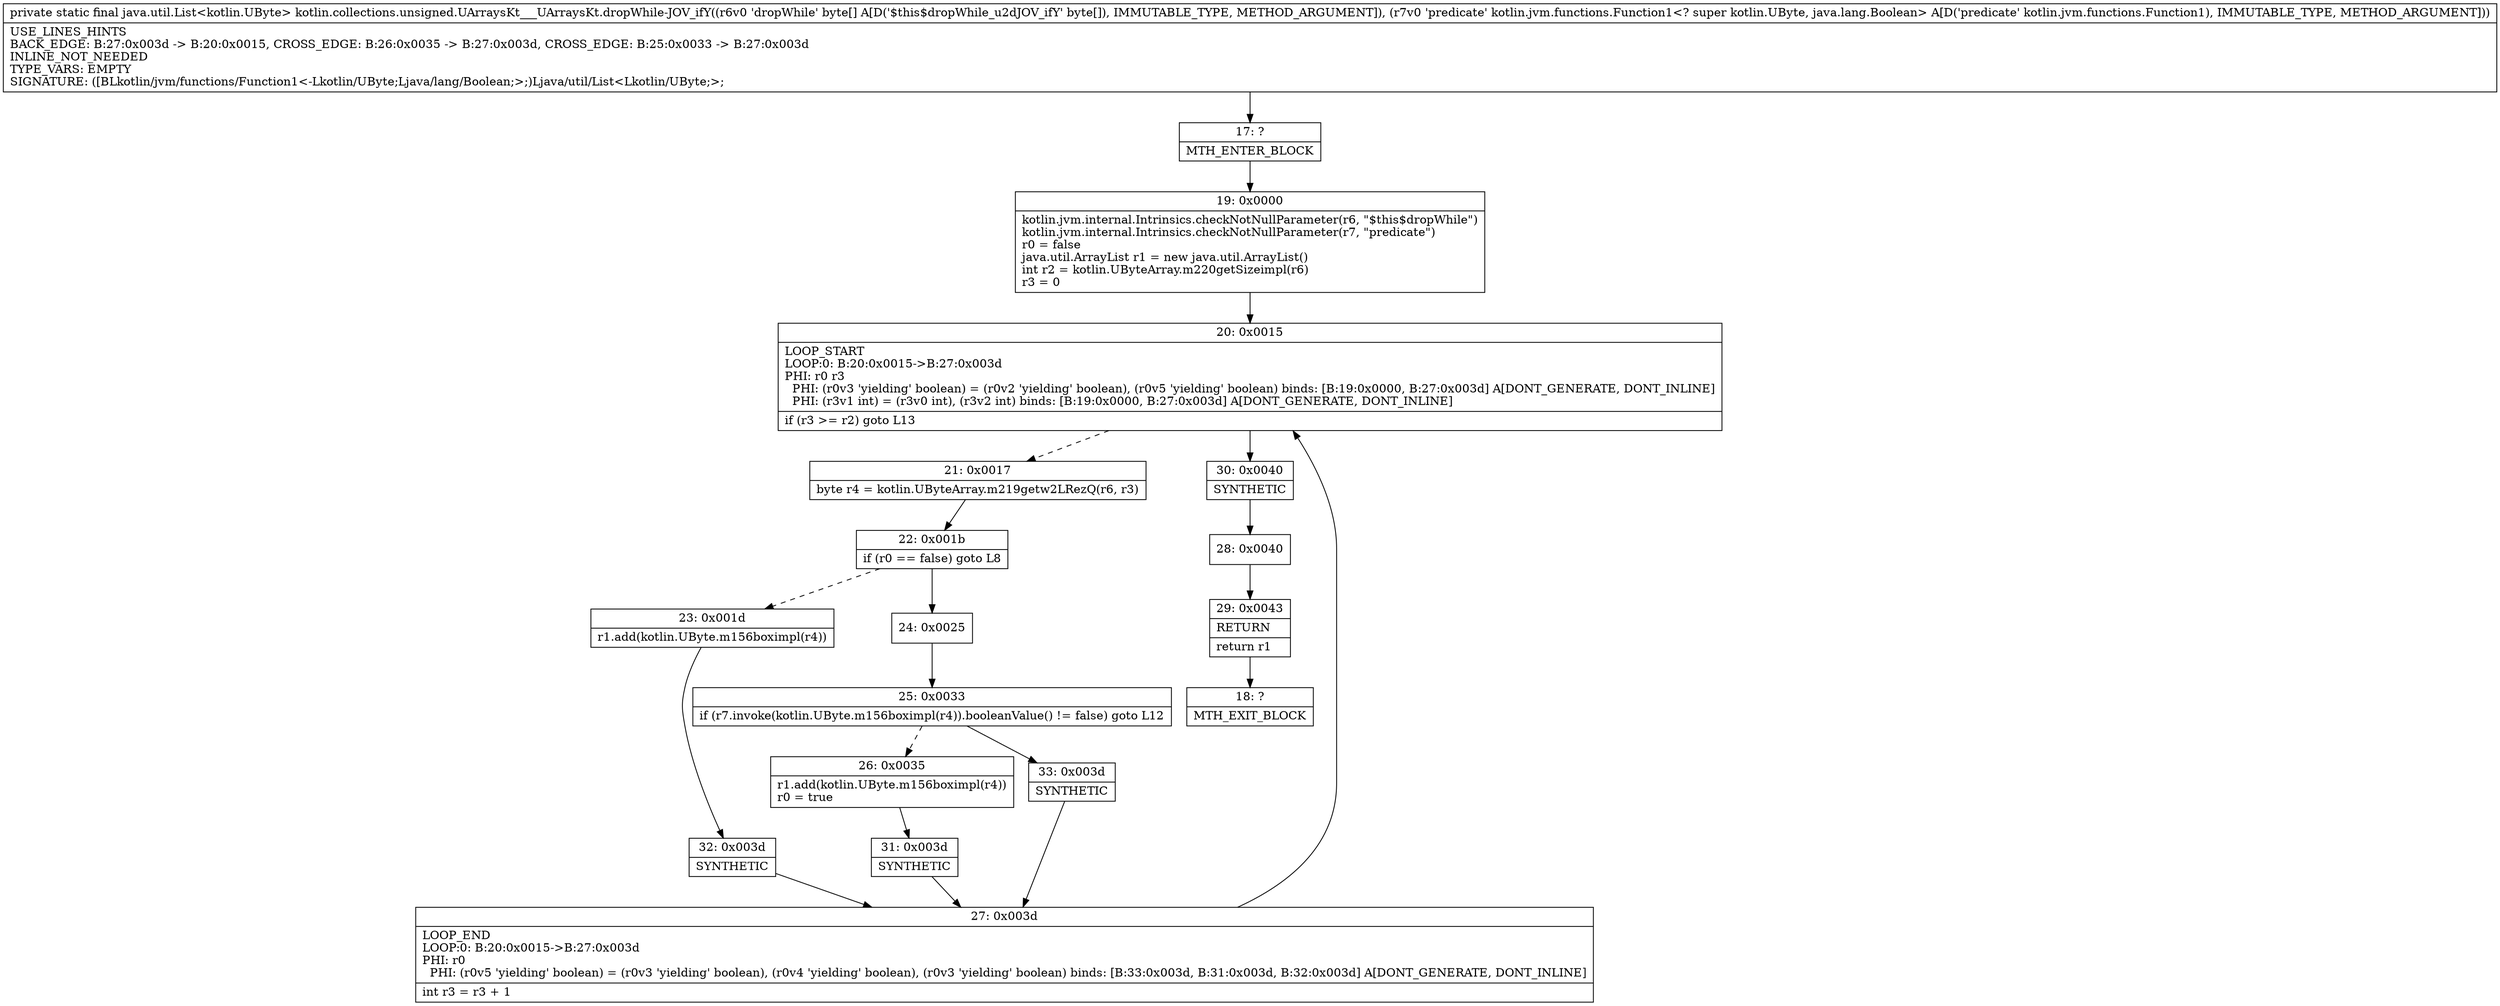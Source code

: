 digraph "CFG forkotlin.collections.unsigned.UArraysKt___UArraysKt.dropWhile\-JOV_ifY([BLkotlin\/jvm\/functions\/Function1;)Ljava\/util\/List;" {
Node_17 [shape=record,label="{17\:\ ?|MTH_ENTER_BLOCK\l}"];
Node_19 [shape=record,label="{19\:\ 0x0000|kotlin.jvm.internal.Intrinsics.checkNotNullParameter(r6, \"$this$dropWhile\")\lkotlin.jvm.internal.Intrinsics.checkNotNullParameter(r7, \"predicate\")\lr0 = false\ljava.util.ArrayList r1 = new java.util.ArrayList()\lint r2 = kotlin.UByteArray.m220getSizeimpl(r6)\lr3 = 0\l}"];
Node_20 [shape=record,label="{20\:\ 0x0015|LOOP_START\lLOOP:0: B:20:0x0015\-\>B:27:0x003d\lPHI: r0 r3 \l  PHI: (r0v3 'yielding' boolean) = (r0v2 'yielding' boolean), (r0v5 'yielding' boolean) binds: [B:19:0x0000, B:27:0x003d] A[DONT_GENERATE, DONT_INLINE]\l  PHI: (r3v1 int) = (r3v0 int), (r3v2 int) binds: [B:19:0x0000, B:27:0x003d] A[DONT_GENERATE, DONT_INLINE]\l|if (r3 \>= r2) goto L13\l}"];
Node_21 [shape=record,label="{21\:\ 0x0017|byte r4 = kotlin.UByteArray.m219getw2LRezQ(r6, r3)\l}"];
Node_22 [shape=record,label="{22\:\ 0x001b|if (r0 == false) goto L8\l}"];
Node_23 [shape=record,label="{23\:\ 0x001d|r1.add(kotlin.UByte.m156boximpl(r4))\l}"];
Node_32 [shape=record,label="{32\:\ 0x003d|SYNTHETIC\l}"];
Node_27 [shape=record,label="{27\:\ 0x003d|LOOP_END\lLOOP:0: B:20:0x0015\-\>B:27:0x003d\lPHI: r0 \l  PHI: (r0v5 'yielding' boolean) = (r0v3 'yielding' boolean), (r0v4 'yielding' boolean), (r0v3 'yielding' boolean) binds: [B:33:0x003d, B:31:0x003d, B:32:0x003d] A[DONT_GENERATE, DONT_INLINE]\l|int r3 = r3 + 1\l}"];
Node_24 [shape=record,label="{24\:\ 0x0025}"];
Node_25 [shape=record,label="{25\:\ 0x0033|if (r7.invoke(kotlin.UByte.m156boximpl(r4)).booleanValue() != false) goto L12\l}"];
Node_26 [shape=record,label="{26\:\ 0x0035|r1.add(kotlin.UByte.m156boximpl(r4))\lr0 = true\l}"];
Node_31 [shape=record,label="{31\:\ 0x003d|SYNTHETIC\l}"];
Node_33 [shape=record,label="{33\:\ 0x003d|SYNTHETIC\l}"];
Node_30 [shape=record,label="{30\:\ 0x0040|SYNTHETIC\l}"];
Node_28 [shape=record,label="{28\:\ 0x0040}"];
Node_29 [shape=record,label="{29\:\ 0x0043|RETURN\l|return r1\l}"];
Node_18 [shape=record,label="{18\:\ ?|MTH_EXIT_BLOCK\l}"];
MethodNode[shape=record,label="{private static final java.util.List\<kotlin.UByte\> kotlin.collections.unsigned.UArraysKt___UArraysKt.dropWhile\-JOV_ifY((r6v0 'dropWhile' byte[] A[D('$this$dropWhile_u2dJOV_ifY' byte[]), IMMUTABLE_TYPE, METHOD_ARGUMENT]), (r7v0 'predicate' kotlin.jvm.functions.Function1\<? super kotlin.UByte, java.lang.Boolean\> A[D('predicate' kotlin.jvm.functions.Function1), IMMUTABLE_TYPE, METHOD_ARGUMENT]))  | USE_LINES_HINTS\lBACK_EDGE: B:27:0x003d \-\> B:20:0x0015, CROSS_EDGE: B:26:0x0035 \-\> B:27:0x003d, CROSS_EDGE: B:25:0x0033 \-\> B:27:0x003d\lINLINE_NOT_NEEDED\lTYPE_VARS: EMPTY\lSIGNATURE: ([BLkotlin\/jvm\/functions\/Function1\<\-Lkotlin\/UByte;Ljava\/lang\/Boolean;\>;)Ljava\/util\/List\<Lkotlin\/UByte;\>;\l}"];
MethodNode -> Node_17;Node_17 -> Node_19;
Node_19 -> Node_20;
Node_20 -> Node_21[style=dashed];
Node_20 -> Node_30;
Node_21 -> Node_22;
Node_22 -> Node_23[style=dashed];
Node_22 -> Node_24;
Node_23 -> Node_32;
Node_32 -> Node_27;
Node_27 -> Node_20;
Node_24 -> Node_25;
Node_25 -> Node_26[style=dashed];
Node_25 -> Node_33;
Node_26 -> Node_31;
Node_31 -> Node_27;
Node_33 -> Node_27;
Node_30 -> Node_28;
Node_28 -> Node_29;
Node_29 -> Node_18;
}


